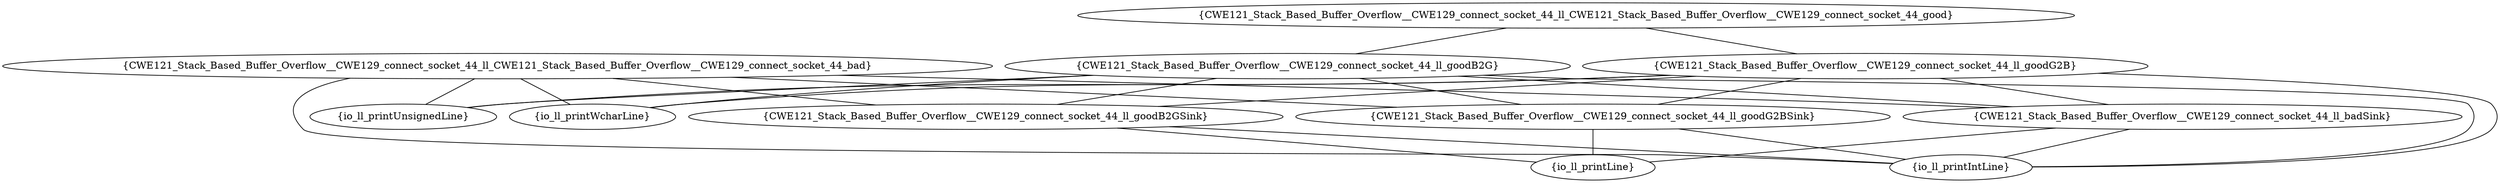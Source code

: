 graph "cg graph" {
CWE121_Stack_Based_Buffer_Overflow__CWE129_connect_socket_44_ll_CWE121_Stack_Based_Buffer_Overflow__CWE129_connect_socket_44_bad [label="{CWE121_Stack_Based_Buffer_Overflow__CWE129_connect_socket_44_ll_CWE121_Stack_Based_Buffer_Overflow__CWE129_connect_socket_44_bad}"];
CWE121_Stack_Based_Buffer_Overflow__CWE129_connect_socket_44_ll_badSink [label="{CWE121_Stack_Based_Buffer_Overflow__CWE129_connect_socket_44_ll_badSink}"];
CWE121_Stack_Based_Buffer_Overflow__CWE129_connect_socket_44_ll_goodB2GSink [label="{CWE121_Stack_Based_Buffer_Overflow__CWE129_connect_socket_44_ll_goodB2GSink}"];
CWE121_Stack_Based_Buffer_Overflow__CWE129_connect_socket_44_ll_goodG2BSink [label="{CWE121_Stack_Based_Buffer_Overflow__CWE129_connect_socket_44_ll_goodG2BSink}"];
io_ll_printIntLine [label="{io_ll_printIntLine}"];
io_ll_printUnsignedLine [label="{io_ll_printUnsignedLine}"];
io_ll_printWcharLine [label="{io_ll_printWcharLine}"];
CWE121_Stack_Based_Buffer_Overflow__CWE129_connect_socket_44_ll_CWE121_Stack_Based_Buffer_Overflow__CWE129_connect_socket_44_good [label="{CWE121_Stack_Based_Buffer_Overflow__CWE129_connect_socket_44_ll_CWE121_Stack_Based_Buffer_Overflow__CWE129_connect_socket_44_good}"];
CWE121_Stack_Based_Buffer_Overflow__CWE129_connect_socket_44_ll_goodG2B [label="{CWE121_Stack_Based_Buffer_Overflow__CWE129_connect_socket_44_ll_goodG2B}"];
CWE121_Stack_Based_Buffer_Overflow__CWE129_connect_socket_44_ll_goodB2G [label="{CWE121_Stack_Based_Buffer_Overflow__CWE129_connect_socket_44_ll_goodB2G}"];
io_ll_printLine [label="{io_ll_printLine}"];
CWE121_Stack_Based_Buffer_Overflow__CWE129_connect_socket_44_ll_CWE121_Stack_Based_Buffer_Overflow__CWE129_connect_socket_44_bad -- CWE121_Stack_Based_Buffer_Overflow__CWE129_connect_socket_44_ll_badSink;
CWE121_Stack_Based_Buffer_Overflow__CWE129_connect_socket_44_ll_CWE121_Stack_Based_Buffer_Overflow__CWE129_connect_socket_44_bad -- CWE121_Stack_Based_Buffer_Overflow__CWE129_connect_socket_44_ll_goodB2GSink;
CWE121_Stack_Based_Buffer_Overflow__CWE129_connect_socket_44_ll_CWE121_Stack_Based_Buffer_Overflow__CWE129_connect_socket_44_bad -- CWE121_Stack_Based_Buffer_Overflow__CWE129_connect_socket_44_ll_goodG2BSink;
CWE121_Stack_Based_Buffer_Overflow__CWE129_connect_socket_44_ll_CWE121_Stack_Based_Buffer_Overflow__CWE129_connect_socket_44_bad -- io_ll_printIntLine;
CWE121_Stack_Based_Buffer_Overflow__CWE129_connect_socket_44_ll_CWE121_Stack_Based_Buffer_Overflow__CWE129_connect_socket_44_bad -- io_ll_printUnsignedLine;
CWE121_Stack_Based_Buffer_Overflow__CWE129_connect_socket_44_ll_CWE121_Stack_Based_Buffer_Overflow__CWE129_connect_socket_44_bad -- io_ll_printWcharLine;
CWE121_Stack_Based_Buffer_Overflow__CWE129_connect_socket_44_ll_CWE121_Stack_Based_Buffer_Overflow__CWE129_connect_socket_44_good -- CWE121_Stack_Based_Buffer_Overflow__CWE129_connect_socket_44_ll_goodG2B;
CWE121_Stack_Based_Buffer_Overflow__CWE129_connect_socket_44_ll_CWE121_Stack_Based_Buffer_Overflow__CWE129_connect_socket_44_good -- CWE121_Stack_Based_Buffer_Overflow__CWE129_connect_socket_44_ll_goodB2G;
CWE121_Stack_Based_Buffer_Overflow__CWE129_connect_socket_44_ll_goodB2GSink -- io_ll_printIntLine;
CWE121_Stack_Based_Buffer_Overflow__CWE129_connect_socket_44_ll_goodB2GSink -- io_ll_printLine;
CWE121_Stack_Based_Buffer_Overflow__CWE129_connect_socket_44_ll_badSink -- io_ll_printIntLine;
CWE121_Stack_Based_Buffer_Overflow__CWE129_connect_socket_44_ll_badSink -- io_ll_printLine;
CWE121_Stack_Based_Buffer_Overflow__CWE129_connect_socket_44_ll_goodB2G -- CWE121_Stack_Based_Buffer_Overflow__CWE129_connect_socket_44_ll_badSink;
CWE121_Stack_Based_Buffer_Overflow__CWE129_connect_socket_44_ll_goodB2G -- CWE121_Stack_Based_Buffer_Overflow__CWE129_connect_socket_44_ll_goodB2GSink;
CWE121_Stack_Based_Buffer_Overflow__CWE129_connect_socket_44_ll_goodB2G -- CWE121_Stack_Based_Buffer_Overflow__CWE129_connect_socket_44_ll_goodG2BSink;
CWE121_Stack_Based_Buffer_Overflow__CWE129_connect_socket_44_ll_goodB2G -- io_ll_printIntLine;
CWE121_Stack_Based_Buffer_Overflow__CWE129_connect_socket_44_ll_goodB2G -- io_ll_printUnsignedLine;
CWE121_Stack_Based_Buffer_Overflow__CWE129_connect_socket_44_ll_goodB2G -- io_ll_printWcharLine;
CWE121_Stack_Based_Buffer_Overflow__CWE129_connect_socket_44_ll_goodG2B -- CWE121_Stack_Based_Buffer_Overflow__CWE129_connect_socket_44_ll_badSink;
CWE121_Stack_Based_Buffer_Overflow__CWE129_connect_socket_44_ll_goodG2B -- CWE121_Stack_Based_Buffer_Overflow__CWE129_connect_socket_44_ll_goodB2GSink;
CWE121_Stack_Based_Buffer_Overflow__CWE129_connect_socket_44_ll_goodG2B -- CWE121_Stack_Based_Buffer_Overflow__CWE129_connect_socket_44_ll_goodG2BSink;
CWE121_Stack_Based_Buffer_Overflow__CWE129_connect_socket_44_ll_goodG2B -- io_ll_printIntLine;
CWE121_Stack_Based_Buffer_Overflow__CWE129_connect_socket_44_ll_goodG2B -- io_ll_printUnsignedLine;
CWE121_Stack_Based_Buffer_Overflow__CWE129_connect_socket_44_ll_goodG2B -- io_ll_printWcharLine;
CWE121_Stack_Based_Buffer_Overflow__CWE129_connect_socket_44_ll_goodG2BSink -- io_ll_printIntLine;
CWE121_Stack_Based_Buffer_Overflow__CWE129_connect_socket_44_ll_goodG2BSink -- io_ll_printLine;
}

